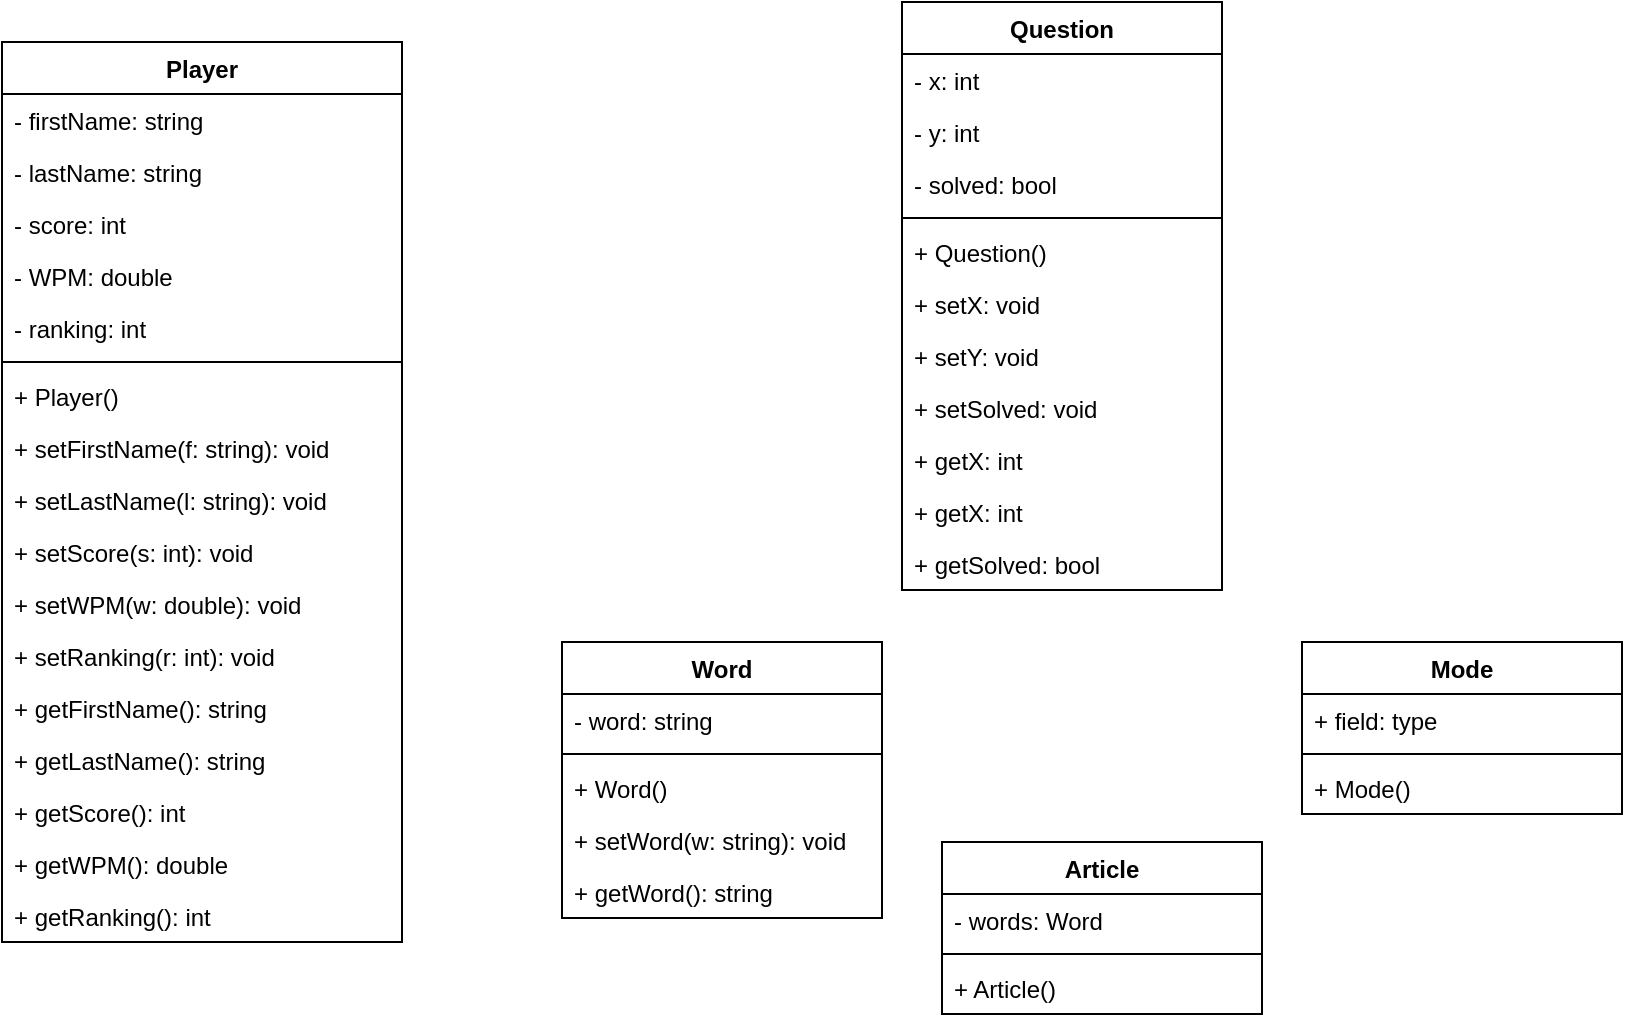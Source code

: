 <mxfile version="14.5.3" type="github">
  <diagram id="6Dkqgkf7vsBd3afeo5NH" name="Page-1">
    <mxGraphModel dx="1038" dy="585" grid="1" gridSize="10" guides="1" tooltips="1" connect="1" arrows="1" fold="1" page="1" pageScale="1" pageWidth="827" pageHeight="1169" math="0" shadow="0">
      <root>
        <mxCell id="0" />
        <mxCell id="1" parent="0" />
        <mxCell id="QzMkt83mJQYd9oITkBXi-1" value="Question" style="swimlane;fontStyle=1;align=center;verticalAlign=top;childLayout=stackLayout;horizontal=1;startSize=26;horizontalStack=0;resizeParent=1;resizeParentMax=0;resizeLast=0;collapsible=1;marginBottom=0;" parent="1" vertex="1">
          <mxGeometry x="530" y="30" width="160" height="294" as="geometry" />
        </mxCell>
        <mxCell id="QzMkt83mJQYd9oITkBXi-2" value="- x: int" style="text;strokeColor=none;fillColor=none;align=left;verticalAlign=top;spacingLeft=4;spacingRight=4;overflow=hidden;rotatable=0;points=[[0,0.5],[1,0.5]];portConstraint=eastwest;" parent="QzMkt83mJQYd9oITkBXi-1" vertex="1">
          <mxGeometry y="26" width="160" height="26" as="geometry" />
        </mxCell>
        <mxCell id="QzMkt83mJQYd9oITkBXi-40" value="- y: int" style="text;strokeColor=none;fillColor=none;align=left;verticalAlign=top;spacingLeft=4;spacingRight=4;overflow=hidden;rotatable=0;points=[[0,0.5],[1,0.5]];portConstraint=eastwest;" parent="QzMkt83mJQYd9oITkBXi-1" vertex="1">
          <mxGeometry y="52" width="160" height="26" as="geometry" />
        </mxCell>
        <mxCell id="QzMkt83mJQYd9oITkBXi-45" value="- solved: bool" style="text;strokeColor=none;fillColor=none;align=left;verticalAlign=top;spacingLeft=4;spacingRight=4;overflow=hidden;rotatable=0;points=[[0,0.5],[1,0.5]];portConstraint=eastwest;" parent="QzMkt83mJQYd9oITkBXi-1" vertex="1">
          <mxGeometry y="78" width="160" height="26" as="geometry" />
        </mxCell>
        <mxCell id="QzMkt83mJQYd9oITkBXi-3" value="" style="line;strokeWidth=1;fillColor=none;align=left;verticalAlign=middle;spacingTop=-1;spacingLeft=3;spacingRight=3;rotatable=0;labelPosition=right;points=[];portConstraint=eastwest;" parent="QzMkt83mJQYd9oITkBXi-1" vertex="1">
          <mxGeometry y="104" width="160" height="8" as="geometry" />
        </mxCell>
        <mxCell id="QzMkt83mJQYd9oITkBXi-4" value="+ Question()" style="text;strokeColor=none;fillColor=none;align=left;verticalAlign=top;spacingLeft=4;spacingRight=4;overflow=hidden;rotatable=0;points=[[0,0.5],[1,0.5]];portConstraint=eastwest;" parent="QzMkt83mJQYd9oITkBXi-1" vertex="1">
          <mxGeometry y="112" width="160" height="26" as="geometry" />
        </mxCell>
        <mxCell id="QzMkt83mJQYd9oITkBXi-35" value="+ setX: void" style="text;strokeColor=none;fillColor=none;align=left;verticalAlign=top;spacingLeft=4;spacingRight=4;overflow=hidden;rotatable=0;points=[[0,0.5],[1,0.5]];portConstraint=eastwest;" parent="QzMkt83mJQYd9oITkBXi-1" vertex="1">
          <mxGeometry y="138" width="160" height="26" as="geometry" />
        </mxCell>
        <mxCell id="QzMkt83mJQYd9oITkBXi-41" value="+ setY: void" style="text;strokeColor=none;fillColor=none;align=left;verticalAlign=top;spacingLeft=4;spacingRight=4;overflow=hidden;rotatable=0;points=[[0,0.5],[1,0.5]];portConstraint=eastwest;" parent="QzMkt83mJQYd9oITkBXi-1" vertex="1">
          <mxGeometry y="164" width="160" height="26" as="geometry" />
        </mxCell>
        <mxCell id="QzMkt83mJQYd9oITkBXi-46" value="+ setSolved: void" style="text;strokeColor=none;fillColor=none;align=left;verticalAlign=top;spacingLeft=4;spacingRight=4;overflow=hidden;rotatable=0;points=[[0,0.5],[1,0.5]];portConstraint=eastwest;" parent="QzMkt83mJQYd9oITkBXi-1" vertex="1">
          <mxGeometry y="190" width="160" height="26" as="geometry" />
        </mxCell>
        <mxCell id="QzMkt83mJQYd9oITkBXi-42" value="+ getX: int" style="text;strokeColor=none;fillColor=none;align=left;verticalAlign=top;spacingLeft=4;spacingRight=4;overflow=hidden;rotatable=0;points=[[0,0.5],[1,0.5]];portConstraint=eastwest;" parent="QzMkt83mJQYd9oITkBXi-1" vertex="1">
          <mxGeometry y="216" width="160" height="26" as="geometry" />
        </mxCell>
        <mxCell id="QzMkt83mJQYd9oITkBXi-43" value="+ getX: int" style="text;strokeColor=none;fillColor=none;align=left;verticalAlign=top;spacingLeft=4;spacingRight=4;overflow=hidden;rotatable=0;points=[[0,0.5],[1,0.5]];portConstraint=eastwest;" parent="QzMkt83mJQYd9oITkBXi-1" vertex="1">
          <mxGeometry y="242" width="160" height="26" as="geometry" />
        </mxCell>
        <mxCell id="QzMkt83mJQYd9oITkBXi-44" value="+ getSolved: bool" style="text;strokeColor=none;fillColor=none;align=left;verticalAlign=top;spacingLeft=4;spacingRight=4;overflow=hidden;rotatable=0;points=[[0,0.5],[1,0.5]];portConstraint=eastwest;" parent="QzMkt83mJQYd9oITkBXi-1" vertex="1">
          <mxGeometry y="268" width="160" height="26" as="geometry" />
        </mxCell>
        <mxCell id="Sx2QVABSTrViNIa_IxR7-1" value="Player" style="swimlane;fontStyle=1;align=center;verticalAlign=top;childLayout=stackLayout;horizontal=1;startSize=26;horizontalStack=0;resizeParent=1;resizeParentMax=0;resizeLast=0;collapsible=1;marginBottom=0;" parent="1" vertex="1">
          <mxGeometry x="80" y="50" width="200" height="450" as="geometry" />
        </mxCell>
        <mxCell id="Sx2QVABSTrViNIa_IxR7-18" value="- firstName: string" style="text;strokeColor=none;fillColor=none;align=left;verticalAlign=top;spacingLeft=4;spacingRight=4;overflow=hidden;rotatable=0;points=[[0,0.5],[1,0.5]];portConstraint=eastwest;" parent="Sx2QVABSTrViNIa_IxR7-1" vertex="1">
          <mxGeometry y="26" width="200" height="26" as="geometry" />
        </mxCell>
        <mxCell id="Sx2QVABSTrViNIa_IxR7-19" value="- lastName: string" style="text;strokeColor=none;fillColor=none;align=left;verticalAlign=top;spacingLeft=4;spacingRight=4;overflow=hidden;rotatable=0;points=[[0,0.5],[1,0.5]];portConstraint=eastwest;" parent="Sx2QVABSTrViNIa_IxR7-1" vertex="1">
          <mxGeometry y="52" width="200" height="26" as="geometry" />
        </mxCell>
        <mxCell id="Sx2QVABSTrViNIa_IxR7-20" value="- score: int" style="text;strokeColor=none;fillColor=none;align=left;verticalAlign=top;spacingLeft=4;spacingRight=4;overflow=hidden;rotatable=0;points=[[0,0.5],[1,0.5]];portConstraint=eastwest;" parent="Sx2QVABSTrViNIa_IxR7-1" vertex="1">
          <mxGeometry y="78" width="200" height="26" as="geometry" />
        </mxCell>
        <mxCell id="Sx2QVABSTrViNIa_IxR7-21" value="- WPM: double" style="text;strokeColor=none;fillColor=none;align=left;verticalAlign=top;spacingLeft=4;spacingRight=4;overflow=hidden;rotatable=0;points=[[0,0.5],[1,0.5]];portConstraint=eastwest;" parent="Sx2QVABSTrViNIa_IxR7-1" vertex="1">
          <mxGeometry y="104" width="200" height="26" as="geometry" />
        </mxCell>
        <mxCell id="Sx2QVABSTrViNIa_IxR7-23" value="- ranking: int" style="text;strokeColor=none;fillColor=none;align=left;verticalAlign=top;spacingLeft=4;spacingRight=4;overflow=hidden;rotatable=0;points=[[0,0.5],[1,0.5]];portConstraint=eastwest;" parent="Sx2QVABSTrViNIa_IxR7-1" vertex="1">
          <mxGeometry y="130" width="200" height="26" as="geometry" />
        </mxCell>
        <mxCell id="Sx2QVABSTrViNIa_IxR7-3" value="" style="line;strokeWidth=1;fillColor=none;align=left;verticalAlign=middle;spacingTop=-1;spacingLeft=3;spacingRight=3;rotatable=0;labelPosition=right;points=[];portConstraint=eastwest;" parent="Sx2QVABSTrViNIa_IxR7-1" vertex="1">
          <mxGeometry y="156" width="200" height="8" as="geometry" />
        </mxCell>
        <mxCell id="Sx2QVABSTrViNIa_IxR7-4" value="+ Player()" style="text;strokeColor=none;fillColor=none;align=left;verticalAlign=top;spacingLeft=4;spacingRight=4;overflow=hidden;rotatable=0;points=[[0,0.5],[1,0.5]];portConstraint=eastwest;" parent="Sx2QVABSTrViNIa_IxR7-1" vertex="1">
          <mxGeometry y="164" width="200" height="26" as="geometry" />
        </mxCell>
        <mxCell id="Sx2QVABSTrViNIa_IxR7-25" value="+ setFirstName(f: string): void" style="text;strokeColor=none;fillColor=none;align=left;verticalAlign=top;spacingLeft=4;spacingRight=4;overflow=hidden;rotatable=0;points=[[0,0.5],[1,0.5]];portConstraint=eastwest;" parent="Sx2QVABSTrViNIa_IxR7-1" vertex="1">
          <mxGeometry y="190" width="200" height="26" as="geometry" />
        </mxCell>
        <mxCell id="Sx2QVABSTrViNIa_IxR7-24" value="+ setLastName(l: string): void" style="text;strokeColor=none;fillColor=none;align=left;verticalAlign=top;spacingLeft=4;spacingRight=4;overflow=hidden;rotatable=0;points=[[0,0.5],[1,0.5]];portConstraint=eastwest;" parent="Sx2QVABSTrViNIa_IxR7-1" vertex="1">
          <mxGeometry y="216" width="200" height="26" as="geometry" />
        </mxCell>
        <mxCell id="Sx2QVABSTrViNIa_IxR7-30" value="+ setScore(s: int): void" style="text;strokeColor=none;fillColor=none;align=left;verticalAlign=top;spacingLeft=4;spacingRight=4;overflow=hidden;rotatable=0;points=[[0,0.5],[1,0.5]];portConstraint=eastwest;" parent="Sx2QVABSTrViNIa_IxR7-1" vertex="1">
          <mxGeometry y="242" width="200" height="26" as="geometry" />
        </mxCell>
        <mxCell id="Sx2QVABSTrViNIa_IxR7-32" value="+ setWPM(w: double): void" style="text;strokeColor=none;fillColor=none;align=left;verticalAlign=top;spacingLeft=4;spacingRight=4;overflow=hidden;rotatable=0;points=[[0,0.5],[1,0.5]];portConstraint=eastwest;" parent="Sx2QVABSTrViNIa_IxR7-1" vertex="1">
          <mxGeometry y="268" width="200" height="26" as="geometry" />
        </mxCell>
        <mxCell id="3049RqQAlL6zbqcl-8_L-1" value="+ setRanking(r: int): void" style="text;strokeColor=none;fillColor=none;align=left;verticalAlign=top;spacingLeft=4;spacingRight=4;overflow=hidden;rotatable=0;points=[[0,0.5],[1,0.5]];portConstraint=eastwest;" vertex="1" parent="Sx2QVABSTrViNIa_IxR7-1">
          <mxGeometry y="294" width="200" height="26" as="geometry" />
        </mxCell>
        <mxCell id="Sx2QVABSTrViNIa_IxR7-31" value="+ getFirstName(): string" style="text;strokeColor=none;fillColor=none;align=left;verticalAlign=top;spacingLeft=4;spacingRight=4;overflow=hidden;rotatable=0;points=[[0,0.5],[1,0.5]];portConstraint=eastwest;" parent="Sx2QVABSTrViNIa_IxR7-1" vertex="1">
          <mxGeometry y="320" width="200" height="26" as="geometry" />
        </mxCell>
        <mxCell id="Sx2QVABSTrViNIa_IxR7-39" value="+ getLastName(): string" style="text;strokeColor=none;fillColor=none;align=left;verticalAlign=top;spacingLeft=4;spacingRight=4;overflow=hidden;rotatable=0;points=[[0,0.5],[1,0.5]];portConstraint=eastwest;" parent="Sx2QVABSTrViNIa_IxR7-1" vertex="1">
          <mxGeometry y="346" width="200" height="26" as="geometry" />
        </mxCell>
        <mxCell id="Sx2QVABSTrViNIa_IxR7-37" value="+ getScore(): int" style="text;strokeColor=none;fillColor=none;align=left;verticalAlign=top;spacingLeft=4;spacingRight=4;overflow=hidden;rotatable=0;points=[[0,0.5],[1,0.5]];portConstraint=eastwest;" parent="Sx2QVABSTrViNIa_IxR7-1" vertex="1">
          <mxGeometry y="372" width="200" height="26" as="geometry" />
        </mxCell>
        <mxCell id="Sx2QVABSTrViNIa_IxR7-36" value="+ getWPM(): double" style="text;strokeColor=none;fillColor=none;align=left;verticalAlign=top;spacingLeft=4;spacingRight=4;overflow=hidden;rotatable=0;points=[[0,0.5],[1,0.5]];portConstraint=eastwest;" parent="Sx2QVABSTrViNIa_IxR7-1" vertex="1">
          <mxGeometry y="398" width="200" height="26" as="geometry" />
        </mxCell>
        <mxCell id="Sx2QVABSTrViNIa_IxR7-38" value="+ getRanking(): int" style="text;strokeColor=none;fillColor=none;align=left;verticalAlign=top;spacingLeft=4;spacingRight=4;overflow=hidden;rotatable=0;points=[[0,0.5],[1,0.5]];portConstraint=eastwest;" parent="Sx2QVABSTrViNIa_IxR7-1" vertex="1">
          <mxGeometry y="424" width="200" height="26" as="geometry" />
        </mxCell>
        <mxCell id="Sx2QVABSTrViNIa_IxR7-6" value="Mode" style="swimlane;fontStyle=1;align=center;verticalAlign=top;childLayout=stackLayout;horizontal=1;startSize=26;horizontalStack=0;resizeParent=1;resizeParentMax=0;resizeLast=0;collapsible=1;marginBottom=0;" parent="1" vertex="1">
          <mxGeometry x="730" y="350" width="160" height="86" as="geometry" />
        </mxCell>
        <mxCell id="Sx2QVABSTrViNIa_IxR7-7" value="+ field: type" style="text;strokeColor=none;fillColor=none;align=left;verticalAlign=top;spacingLeft=4;spacingRight=4;overflow=hidden;rotatable=0;points=[[0,0.5],[1,0.5]];portConstraint=eastwest;" parent="Sx2QVABSTrViNIa_IxR7-6" vertex="1">
          <mxGeometry y="26" width="160" height="26" as="geometry" />
        </mxCell>
        <mxCell id="Sx2QVABSTrViNIa_IxR7-8" value="" style="line;strokeWidth=1;fillColor=none;align=left;verticalAlign=middle;spacingTop=-1;spacingLeft=3;spacingRight=3;rotatable=0;labelPosition=right;points=[];portConstraint=eastwest;" parent="Sx2QVABSTrViNIa_IxR7-6" vertex="1">
          <mxGeometry y="52" width="160" height="8" as="geometry" />
        </mxCell>
        <mxCell id="Sx2QVABSTrViNIa_IxR7-9" value="+ Mode()" style="text;strokeColor=none;fillColor=none;align=left;verticalAlign=top;spacingLeft=4;spacingRight=4;overflow=hidden;rotatable=0;points=[[0,0.5],[1,0.5]];portConstraint=eastwest;" parent="Sx2QVABSTrViNIa_IxR7-6" vertex="1">
          <mxGeometry y="60" width="160" height="26" as="geometry" />
        </mxCell>
        <mxCell id="Sx2QVABSTrViNIa_IxR7-10" value="Article" style="swimlane;fontStyle=1;align=center;verticalAlign=top;childLayout=stackLayout;horizontal=1;startSize=26;horizontalStack=0;resizeParent=1;resizeParentMax=0;resizeLast=0;collapsible=1;marginBottom=0;" parent="1" vertex="1">
          <mxGeometry x="550" y="450" width="160" height="86" as="geometry" />
        </mxCell>
        <mxCell id="Sx2QVABSTrViNIa_IxR7-11" value="- words: Word" style="text;strokeColor=none;fillColor=none;align=left;verticalAlign=top;spacingLeft=4;spacingRight=4;overflow=hidden;rotatable=0;points=[[0,0.5],[1,0.5]];portConstraint=eastwest;" parent="Sx2QVABSTrViNIa_IxR7-10" vertex="1">
          <mxGeometry y="26" width="160" height="26" as="geometry" />
        </mxCell>
        <mxCell id="Sx2QVABSTrViNIa_IxR7-12" value="" style="line;strokeWidth=1;fillColor=none;align=left;verticalAlign=middle;spacingTop=-1;spacingLeft=3;spacingRight=3;rotatable=0;labelPosition=right;points=[];portConstraint=eastwest;" parent="Sx2QVABSTrViNIa_IxR7-10" vertex="1">
          <mxGeometry y="52" width="160" height="8" as="geometry" />
        </mxCell>
        <mxCell id="Sx2QVABSTrViNIa_IxR7-13" value="+ Article()" style="text;strokeColor=none;fillColor=none;align=left;verticalAlign=top;spacingLeft=4;spacingRight=4;overflow=hidden;rotatable=0;points=[[0,0.5],[1,0.5]];portConstraint=eastwest;" parent="Sx2QVABSTrViNIa_IxR7-10" vertex="1">
          <mxGeometry y="60" width="160" height="26" as="geometry" />
        </mxCell>
        <mxCell id="3049RqQAlL6zbqcl-8_L-2" value="Word" style="swimlane;fontStyle=1;align=center;verticalAlign=top;childLayout=stackLayout;horizontal=1;startSize=26;horizontalStack=0;resizeParent=1;resizeParentMax=0;resizeLast=0;collapsible=1;marginBottom=0;" vertex="1" parent="1">
          <mxGeometry x="360" y="350" width="160" height="138" as="geometry" />
        </mxCell>
        <mxCell id="3049RqQAlL6zbqcl-8_L-3" value="- word: string" style="text;strokeColor=none;fillColor=none;align=left;verticalAlign=top;spacingLeft=4;spacingRight=4;overflow=hidden;rotatable=0;points=[[0,0.5],[1,0.5]];portConstraint=eastwest;" vertex="1" parent="3049RqQAlL6zbqcl-8_L-2">
          <mxGeometry y="26" width="160" height="26" as="geometry" />
        </mxCell>
        <mxCell id="3049RqQAlL6zbqcl-8_L-4" value="" style="line;strokeWidth=1;fillColor=none;align=left;verticalAlign=middle;spacingTop=-1;spacingLeft=3;spacingRight=3;rotatable=0;labelPosition=right;points=[];portConstraint=eastwest;" vertex="1" parent="3049RqQAlL6zbqcl-8_L-2">
          <mxGeometry y="52" width="160" height="8" as="geometry" />
        </mxCell>
        <mxCell id="3049RqQAlL6zbqcl-8_L-5" value="+ Word()&#xa;" style="text;strokeColor=none;fillColor=none;align=left;verticalAlign=top;spacingLeft=4;spacingRight=4;overflow=hidden;rotatable=0;points=[[0,0.5],[1,0.5]];portConstraint=eastwest;" vertex="1" parent="3049RqQAlL6zbqcl-8_L-2">
          <mxGeometry y="60" width="160" height="26" as="geometry" />
        </mxCell>
        <mxCell id="3049RqQAlL6zbqcl-8_L-6" value="+ setWord(w: string): void" style="text;strokeColor=none;fillColor=none;align=left;verticalAlign=top;spacingLeft=4;spacingRight=4;overflow=hidden;rotatable=0;points=[[0,0.5],[1,0.5]];portConstraint=eastwest;" vertex="1" parent="3049RqQAlL6zbqcl-8_L-2">
          <mxGeometry y="86" width="160" height="26" as="geometry" />
        </mxCell>
        <mxCell id="3049RqQAlL6zbqcl-8_L-7" value="+ getWord(): string" style="text;strokeColor=none;fillColor=none;align=left;verticalAlign=top;spacingLeft=4;spacingRight=4;overflow=hidden;rotatable=0;points=[[0,0.5],[1,0.5]];portConstraint=eastwest;" vertex="1" parent="3049RqQAlL6zbqcl-8_L-2">
          <mxGeometry y="112" width="160" height="26" as="geometry" />
        </mxCell>
      </root>
    </mxGraphModel>
  </diagram>
</mxfile>
